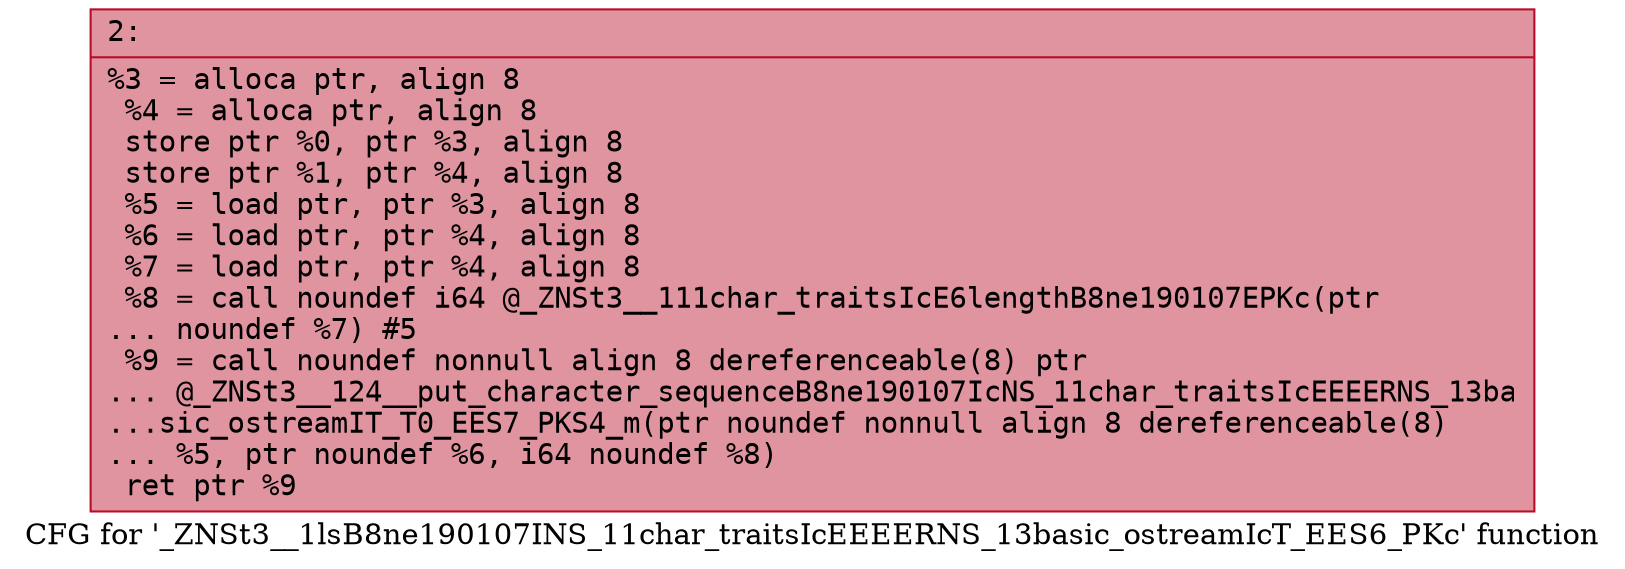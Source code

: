 digraph "CFG for '_ZNSt3__1lsB8ne190107INS_11char_traitsIcEEEERNS_13basic_ostreamIcT_EES6_PKc' function" {
	label="CFG for '_ZNSt3__1lsB8ne190107INS_11char_traitsIcEEEERNS_13basic_ostreamIcT_EES6_PKc' function";

	Node0x600000d0c730 [shape=record,color="#b70d28ff", style=filled, fillcolor="#b70d2870" fontname="Courier",label="{2:\l|  %3 = alloca ptr, align 8\l  %4 = alloca ptr, align 8\l  store ptr %0, ptr %3, align 8\l  store ptr %1, ptr %4, align 8\l  %5 = load ptr, ptr %3, align 8\l  %6 = load ptr, ptr %4, align 8\l  %7 = load ptr, ptr %4, align 8\l  %8 = call noundef i64 @_ZNSt3__111char_traitsIcE6lengthB8ne190107EPKc(ptr\l... noundef %7) #5\l  %9 = call noundef nonnull align 8 dereferenceable(8) ptr\l... @_ZNSt3__124__put_character_sequenceB8ne190107IcNS_11char_traitsIcEEEERNS_13ba\l...sic_ostreamIT_T0_EES7_PKS4_m(ptr noundef nonnull align 8 dereferenceable(8)\l... %5, ptr noundef %6, i64 noundef %8)\l  ret ptr %9\l}"];
}
